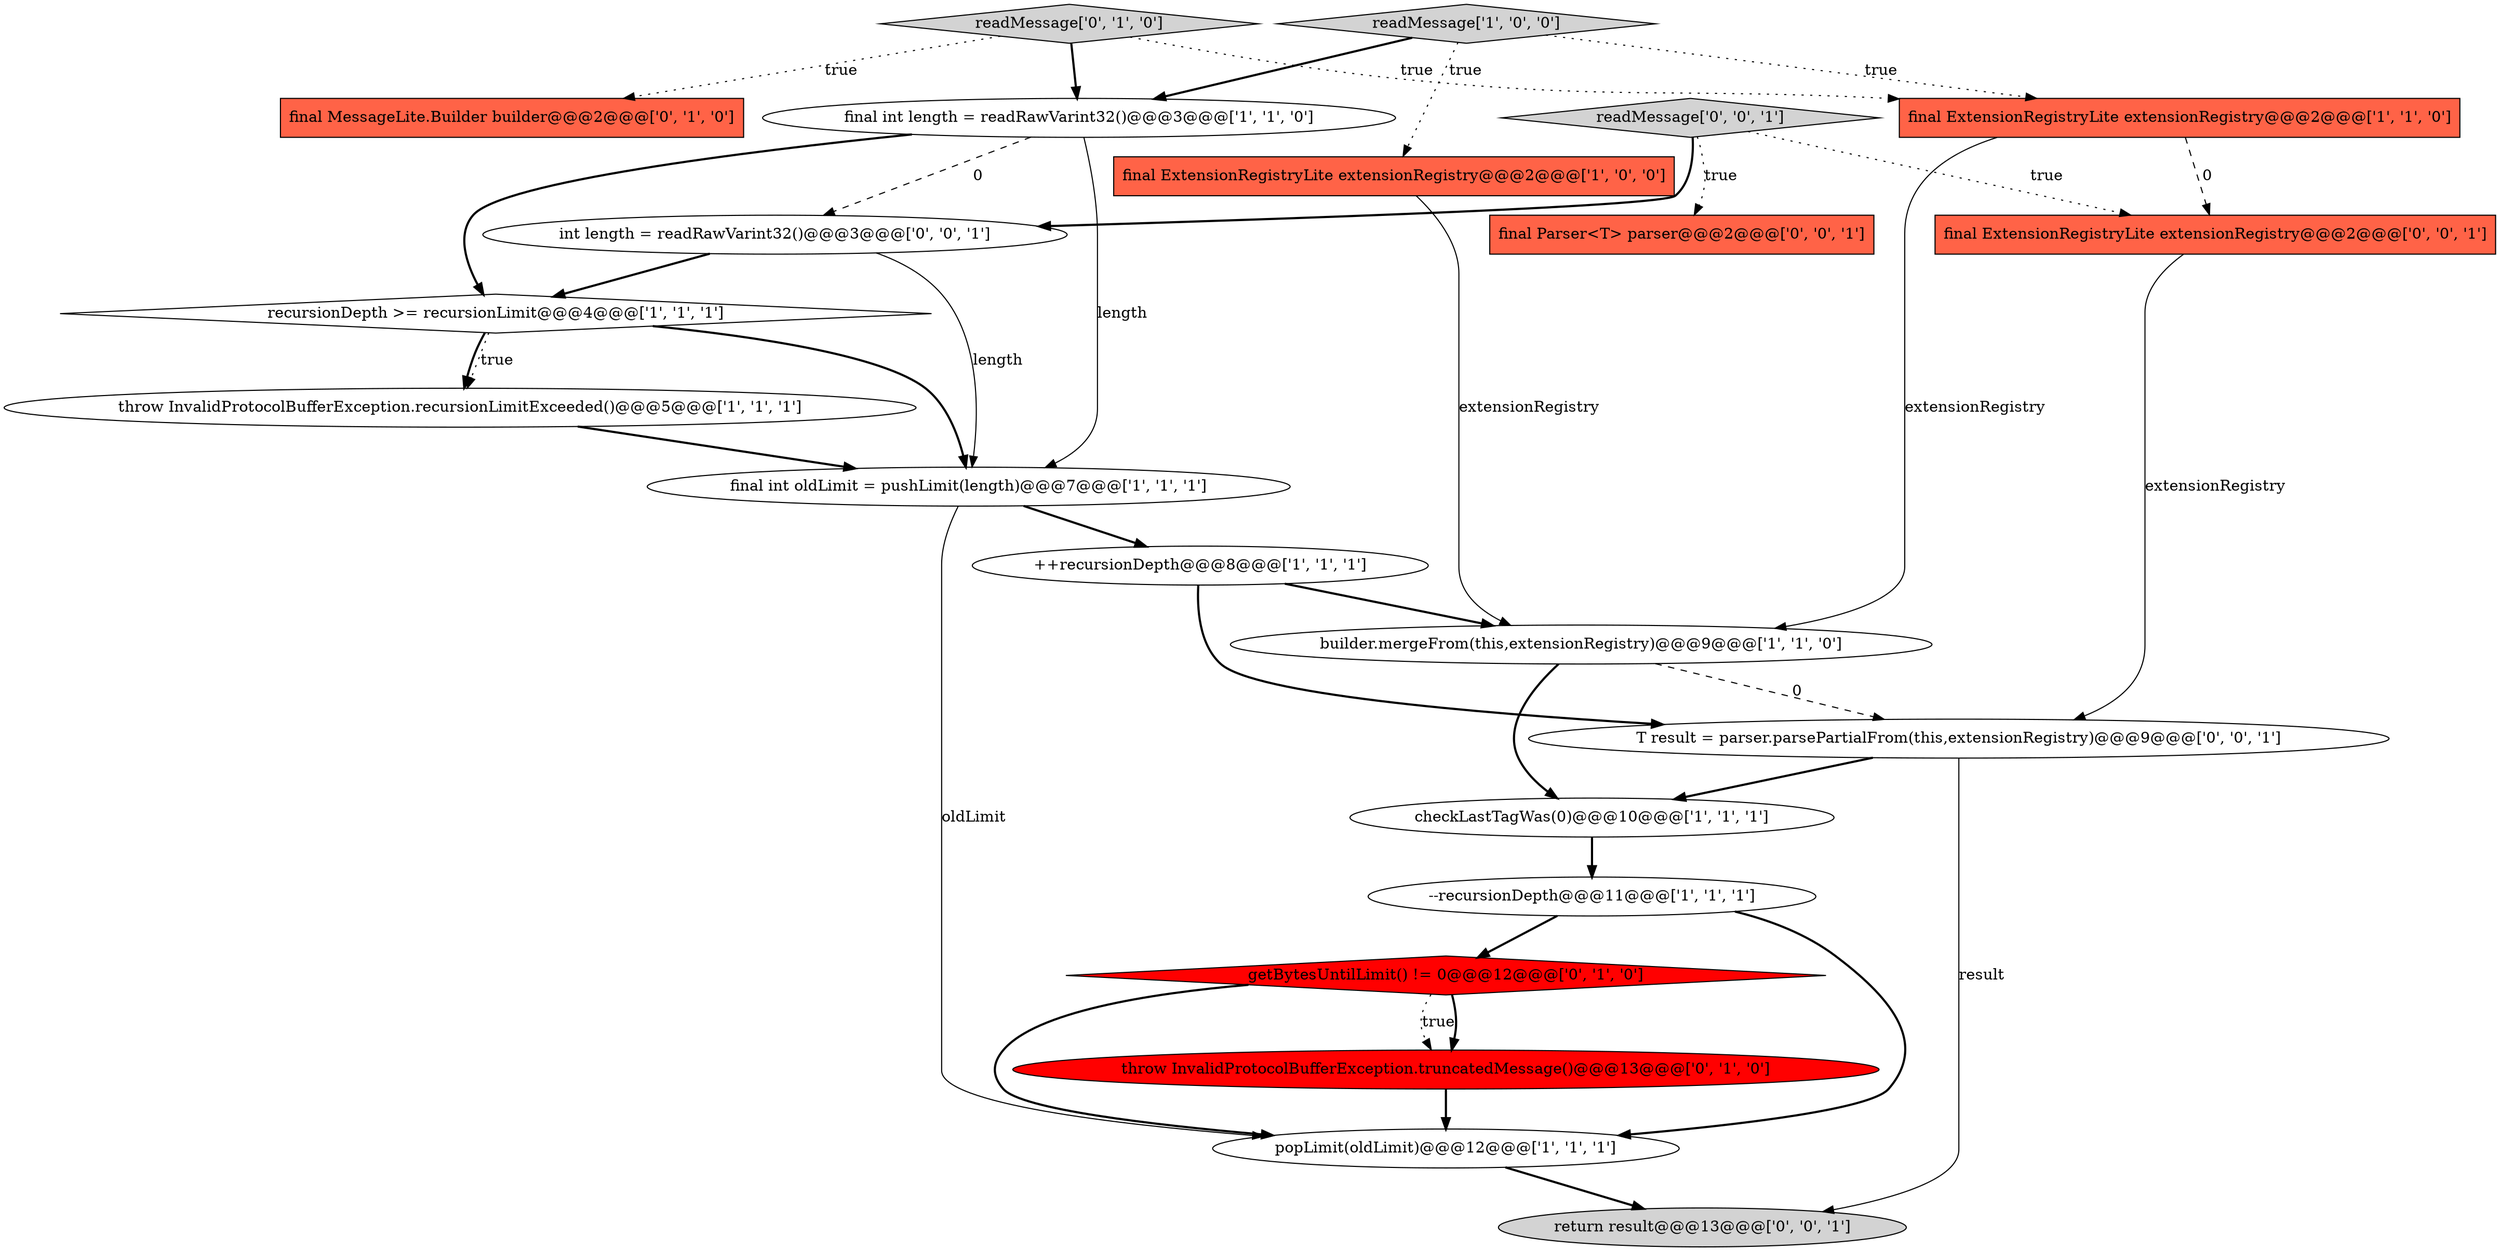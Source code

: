 digraph {
3 [style = filled, label = "final ExtensionRegistryLite extensionRegistry@@@2@@@['1', '0', '0']", fillcolor = tomato, shape = box image = "AAA0AAABBB1BBB"];
20 [style = filled, label = "readMessage['0', '0', '1']", fillcolor = lightgray, shape = diamond image = "AAA0AAABBB3BBB"];
19 [style = filled, label = "final ExtensionRegistryLite extensionRegistry@@@2@@@['0', '0', '1']", fillcolor = tomato, shape = box image = "AAA0AAABBB3BBB"];
17 [style = filled, label = "int length = readRawVarint32()@@@3@@@['0', '0', '1']", fillcolor = white, shape = ellipse image = "AAA0AAABBB3BBB"];
11 [style = filled, label = "final int oldLimit = pushLimit(length)@@@7@@@['1', '1', '1']", fillcolor = white, shape = ellipse image = "AAA0AAABBB1BBB"];
14 [style = filled, label = "final MessageLite.Builder builder@@@2@@@['0', '1', '0']", fillcolor = tomato, shape = box image = "AAA0AAABBB2BBB"];
21 [style = filled, label = "T result = parser.parsePartialFrom(this,extensionRegistry)@@@9@@@['0', '0', '1']", fillcolor = white, shape = ellipse image = "AAA0AAABBB3BBB"];
12 [style = filled, label = "throw InvalidProtocolBufferException.truncatedMessage()@@@13@@@['0', '1', '0']", fillcolor = red, shape = ellipse image = "AAA1AAABBB2BBB"];
13 [style = filled, label = "readMessage['0', '1', '0']", fillcolor = lightgray, shape = diamond image = "AAA0AAABBB2BBB"];
9 [style = filled, label = "final ExtensionRegistryLite extensionRegistry@@@2@@@['1', '1', '0']", fillcolor = tomato, shape = box image = "AAA0AAABBB1BBB"];
6 [style = filled, label = "++recursionDepth@@@8@@@['1', '1', '1']", fillcolor = white, shape = ellipse image = "AAA0AAABBB1BBB"];
15 [style = filled, label = "getBytesUntilLimit() != 0@@@12@@@['0', '1', '0']", fillcolor = red, shape = diamond image = "AAA1AAABBB2BBB"];
2 [style = filled, label = "popLimit(oldLimit)@@@12@@@['1', '1', '1']", fillcolor = white, shape = ellipse image = "AAA0AAABBB1BBB"];
4 [style = filled, label = "checkLastTagWas(0)@@@10@@@['1', '1', '1']", fillcolor = white, shape = ellipse image = "AAA0AAABBB1BBB"];
10 [style = filled, label = "readMessage['1', '0', '0']", fillcolor = lightgray, shape = diamond image = "AAA0AAABBB1BBB"];
1 [style = filled, label = "recursionDepth >= recursionLimit@@@4@@@['1', '1', '1']", fillcolor = white, shape = diamond image = "AAA0AAABBB1BBB"];
0 [style = filled, label = "builder.mergeFrom(this,extensionRegistry)@@@9@@@['1', '1', '0']", fillcolor = white, shape = ellipse image = "AAA0AAABBB1BBB"];
16 [style = filled, label = "return result@@@13@@@['0', '0', '1']", fillcolor = lightgray, shape = ellipse image = "AAA0AAABBB3BBB"];
7 [style = filled, label = "final int length = readRawVarint32()@@@3@@@['1', '1', '0']", fillcolor = white, shape = ellipse image = "AAA0AAABBB1BBB"];
5 [style = filled, label = "--recursionDepth@@@11@@@['1', '1', '1']", fillcolor = white, shape = ellipse image = "AAA0AAABBB1BBB"];
18 [style = filled, label = "final Parser<T> parser@@@2@@@['0', '0', '1']", fillcolor = tomato, shape = box image = "AAA0AAABBB3BBB"];
8 [style = filled, label = "throw InvalidProtocolBufferException.recursionLimitExceeded()@@@5@@@['1', '1', '1']", fillcolor = white, shape = ellipse image = "AAA0AAABBB1BBB"];
15->2 [style = bold, label=""];
20->17 [style = bold, label=""];
3->0 [style = solid, label="extensionRegistry"];
7->1 [style = bold, label=""];
1->8 [style = bold, label=""];
17->1 [style = bold, label=""];
9->0 [style = solid, label="extensionRegistry"];
7->17 [style = dashed, label="0"];
6->21 [style = bold, label=""];
11->6 [style = bold, label=""];
10->3 [style = dotted, label="true"];
5->15 [style = bold, label=""];
7->11 [style = solid, label="length"];
6->0 [style = bold, label=""];
11->2 [style = solid, label="oldLimit"];
10->9 [style = dotted, label="true"];
10->7 [style = bold, label=""];
1->11 [style = bold, label=""];
9->19 [style = dashed, label="0"];
21->16 [style = solid, label="result"];
5->2 [style = bold, label=""];
12->2 [style = bold, label=""];
13->9 [style = dotted, label="true"];
0->4 [style = bold, label=""];
0->21 [style = dashed, label="0"];
13->7 [style = bold, label=""];
1->8 [style = dotted, label="true"];
20->18 [style = dotted, label="true"];
15->12 [style = dotted, label="true"];
15->12 [style = bold, label=""];
20->19 [style = dotted, label="true"];
17->11 [style = solid, label="length"];
13->14 [style = dotted, label="true"];
8->11 [style = bold, label=""];
4->5 [style = bold, label=""];
19->21 [style = solid, label="extensionRegistry"];
21->4 [style = bold, label=""];
2->16 [style = bold, label=""];
}
